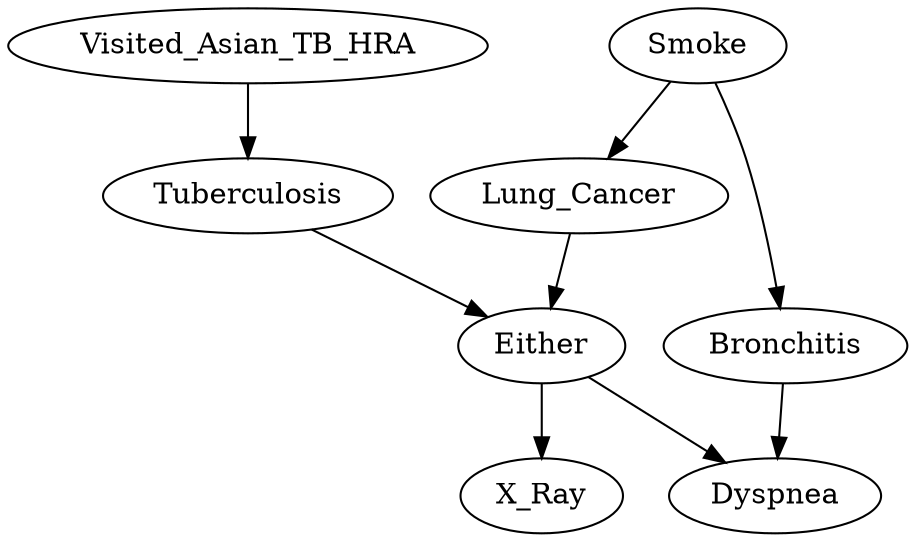 strict digraph "" {
"Visited_Asian_TB_HRA";
Smoke;
Dyspnea;
Bronchitis;
"Lung_Cancer";
Tuberculosis;
Either;
"X_Ray";
"Visited_Asian_TB_HRA" -> Tuberculosis;
Smoke -> "Lung_Cancer";
Smoke -> Bronchitis;
Bronchitis -> Dyspnea;
"Lung_Cancer" -> Either;
Tuberculosis -> Either;
Either -> Dyspnea;
Either -> "X_Ray";
}
